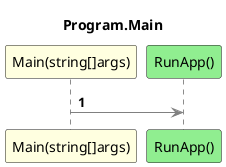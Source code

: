 @startuml Program.Main
title Program.Main
participant "Main(string[]args)" as Main_p0 #LightYellow
participant "RunApp()" as RunApp #LightGreen
autonumber
Main_p0 -[#grey]> RunApp
@enduml
